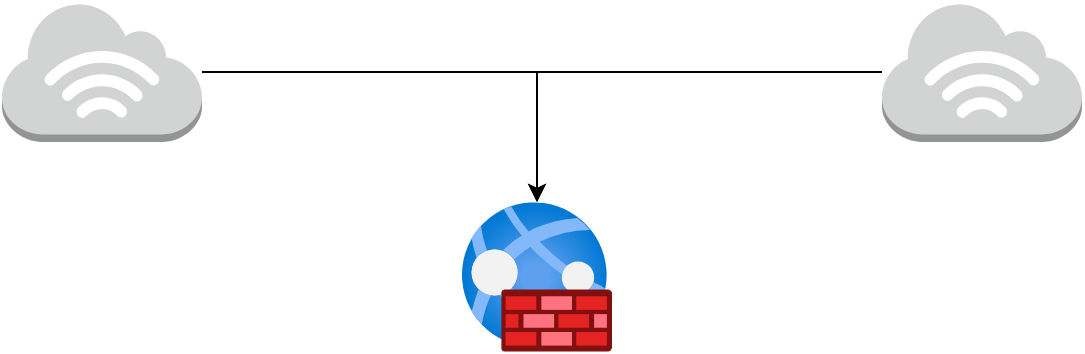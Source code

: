 <mxfile version="22.0.6" type="github">
  <diagram name="Página-1" id="FHQW5izmsKJ2NYFROuAg">
    <mxGraphModel dx="1120" dy="1305" grid="1" gridSize="10" guides="1" tooltips="1" connect="1" arrows="1" fold="1" page="1" pageScale="1" pageWidth="1169" pageHeight="827" math="0" shadow="0">
      <root>
        <mxCell id="0" />
        <mxCell id="1" parent="0" />
        <mxCell id="Uls6vSEw6MzNMp2DO8Zc-1" value="" style="image;aspect=fixed;html=1;points=[];align=center;fontSize=12;image=img/lib/azure2/networking/Web_Application_Firewall_Policies_WAF.svg;" vertex="1" parent="1">
          <mxGeometry x="490" y="-390" width="75" height="75" as="geometry" />
        </mxCell>
        <mxCell id="Uls6vSEw6MzNMp2DO8Zc-5" style="edgeStyle=orthogonalEdgeStyle;rounded=0;orthogonalLoop=1;jettySize=auto;html=1;" edge="1" parent="1" source="Uls6vSEw6MzNMp2DO8Zc-2" target="Uls6vSEw6MzNMp2DO8Zc-1">
          <mxGeometry relative="1" as="geometry" />
        </mxCell>
        <mxCell id="Uls6vSEw6MzNMp2DO8Zc-2" value="" style="outlineConnect=0;dashed=0;verticalLabelPosition=bottom;verticalAlign=top;align=center;html=1;shape=mxgraph.aws3.internet_3;fillColor=#D2D3D3;gradientColor=none;" vertex="1" parent="1">
          <mxGeometry x="260" y="-490" width="100" height="70" as="geometry" />
        </mxCell>
        <mxCell id="Uls6vSEw6MzNMp2DO8Zc-4" style="edgeStyle=orthogonalEdgeStyle;rounded=0;orthogonalLoop=1;jettySize=auto;html=1;" edge="1" parent="1" source="Uls6vSEw6MzNMp2DO8Zc-3" target="Uls6vSEw6MzNMp2DO8Zc-1">
          <mxGeometry relative="1" as="geometry" />
        </mxCell>
        <mxCell id="Uls6vSEw6MzNMp2DO8Zc-3" value="" style="outlineConnect=0;dashed=0;verticalLabelPosition=bottom;verticalAlign=top;align=center;html=1;shape=mxgraph.aws3.internet_3;fillColor=#D2D3D3;gradientColor=none;" vertex="1" parent="1">
          <mxGeometry x="700" y="-490" width="100" height="70" as="geometry" />
        </mxCell>
      </root>
    </mxGraphModel>
  </diagram>
</mxfile>
